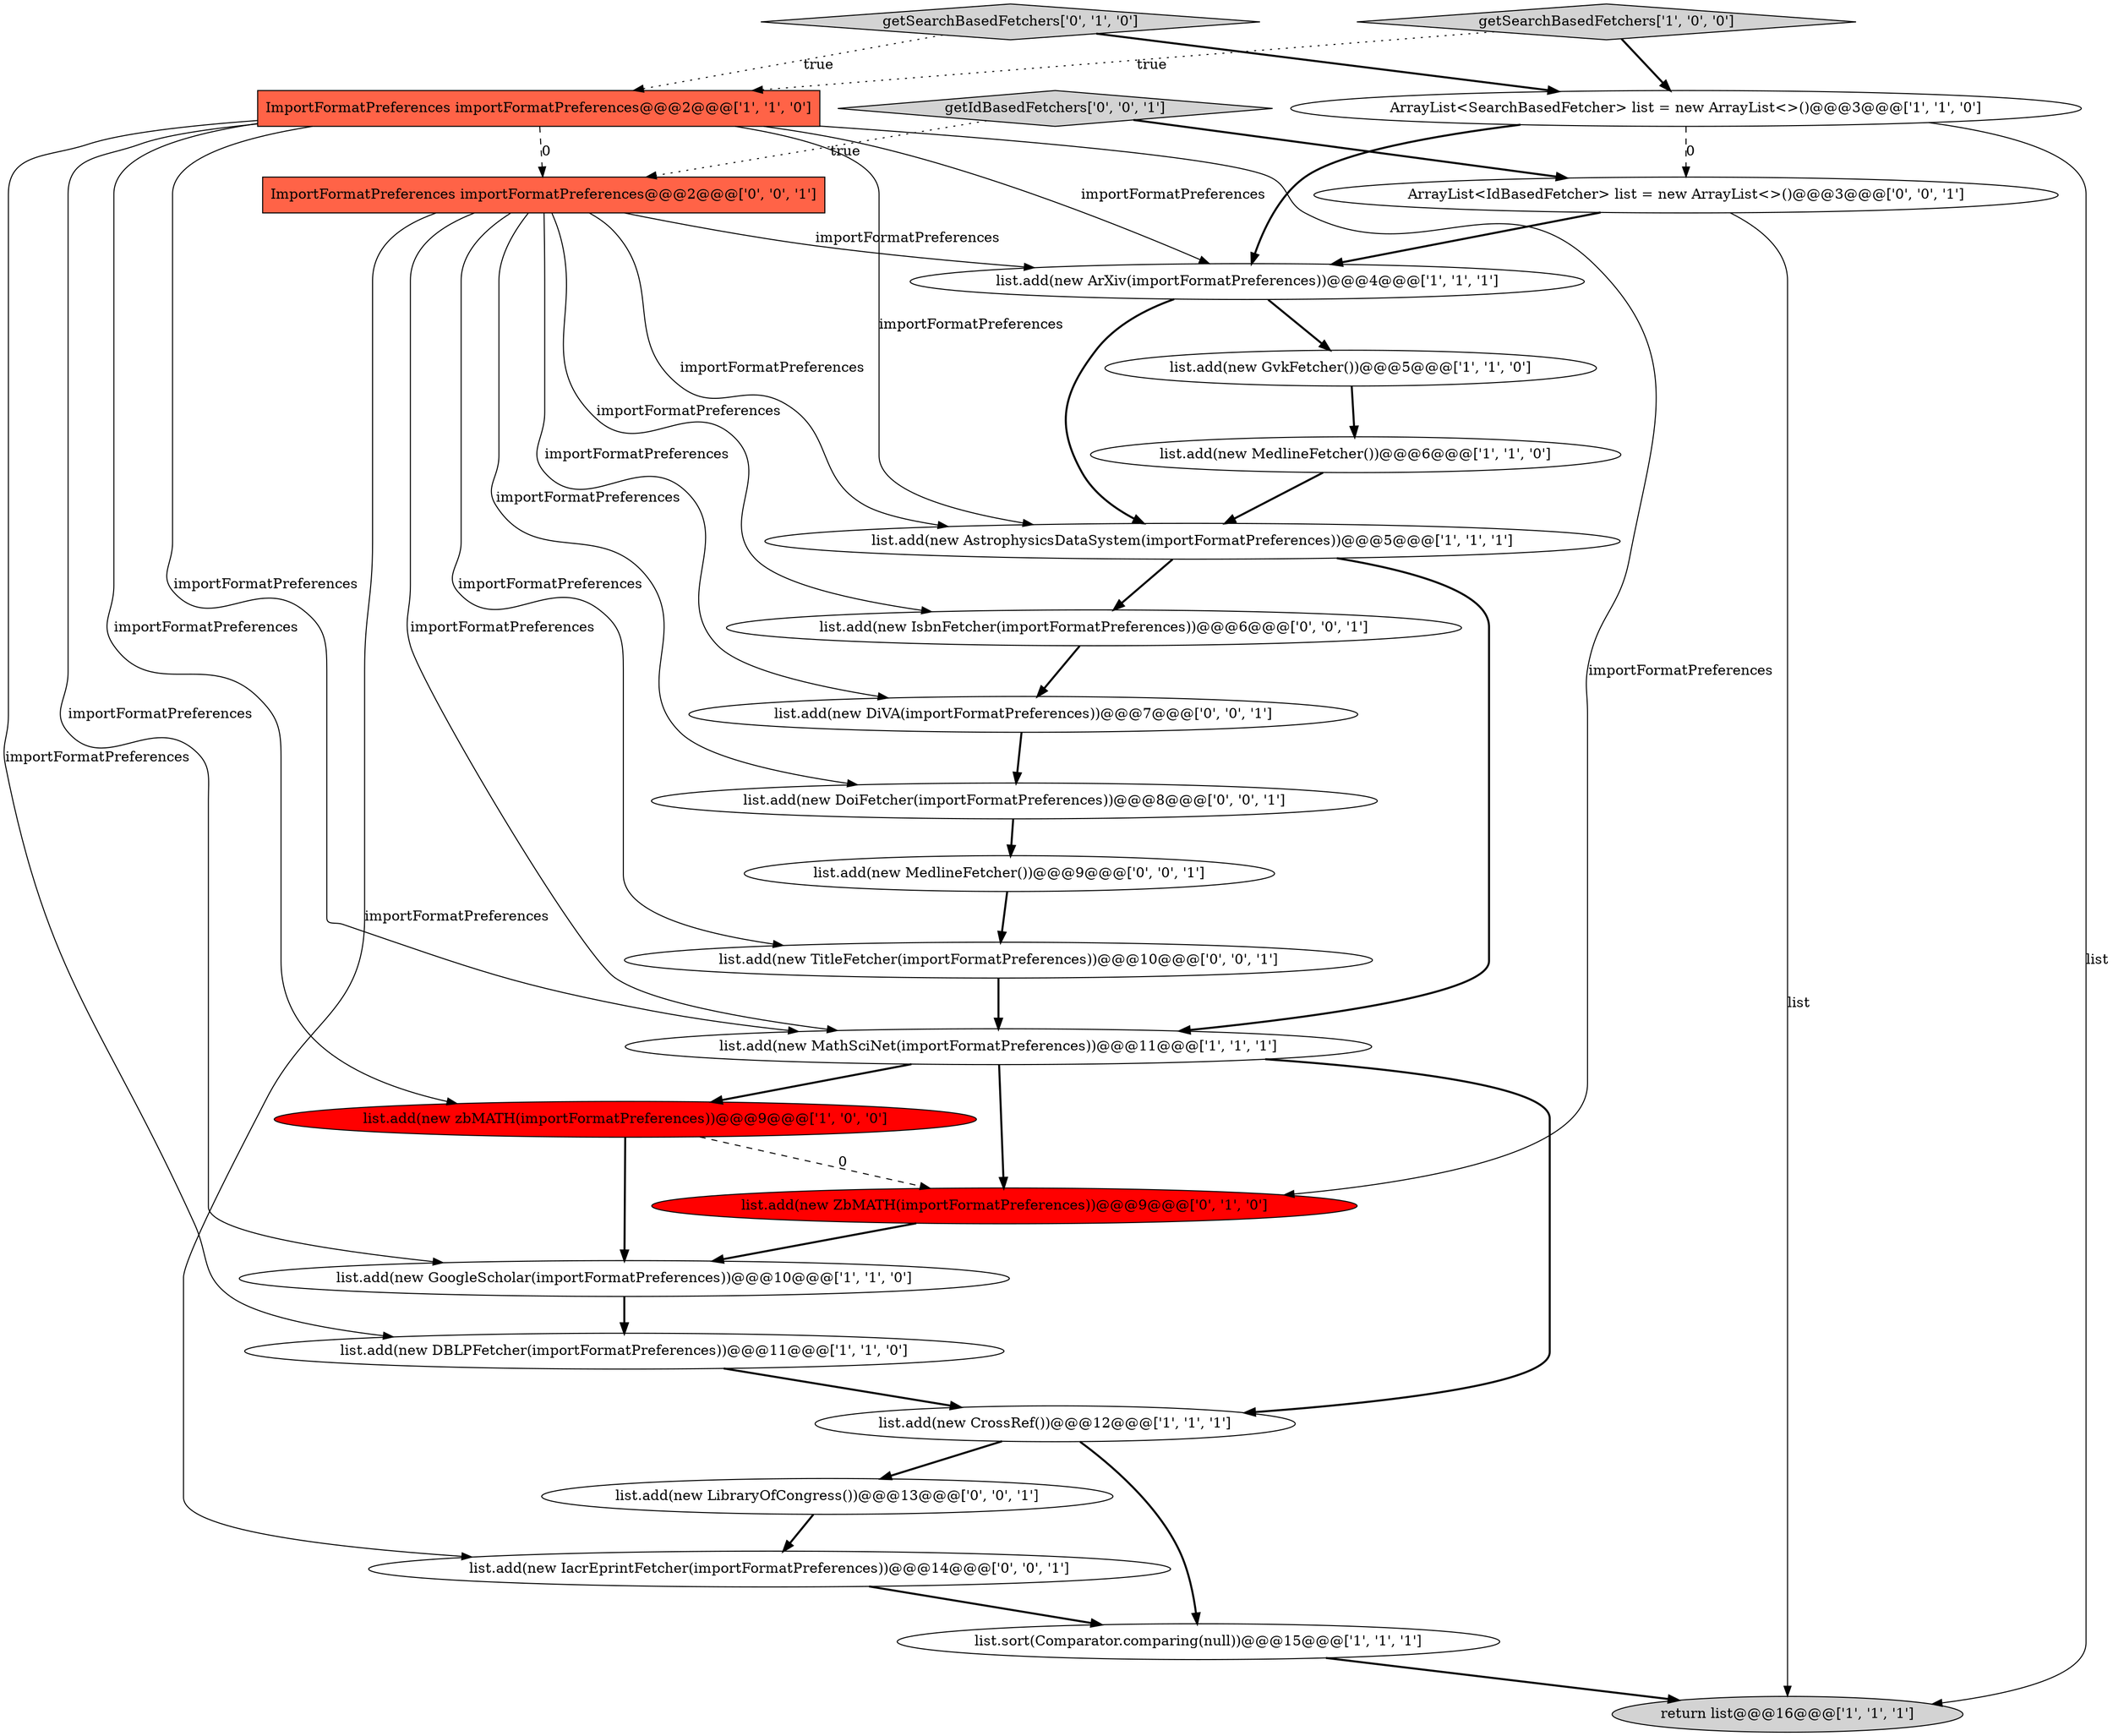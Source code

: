digraph {
22 [style = filled, label = "list.add(new TitleFetcher(importFormatPreferences))@@@10@@@['0', '0', '1']", fillcolor = white, shape = ellipse image = "AAA0AAABBB3BBB"];
14 [style = filled, label = "getSearchBasedFetchers['0', '1', '0']", fillcolor = lightgray, shape = diamond image = "AAA0AAABBB2BBB"];
0 [style = filled, label = "list.add(new DBLPFetcher(importFormatPreferences))@@@11@@@['1', '1', '0']", fillcolor = white, shape = ellipse image = "AAA0AAABBB1BBB"];
18 [style = filled, label = "list.add(new DiVA(importFormatPreferences))@@@7@@@['0', '0', '1']", fillcolor = white, shape = ellipse image = "AAA0AAABBB3BBB"];
17 [style = filled, label = "list.add(new DoiFetcher(importFormatPreferences))@@@8@@@['0', '0', '1']", fillcolor = white, shape = ellipse image = "AAA0AAABBB3BBB"];
19 [style = filled, label = "getIdBasedFetchers['0', '0', '1']", fillcolor = lightgray, shape = diamond image = "AAA0AAABBB3BBB"];
7 [style = filled, label = "list.add(new GvkFetcher())@@@5@@@['1', '1', '0']", fillcolor = white, shape = ellipse image = "AAA0AAABBB1BBB"];
15 [style = filled, label = "list.add(new ZbMATH(importFormatPreferences))@@@9@@@['0', '1', '0']", fillcolor = red, shape = ellipse image = "AAA1AAABBB2BBB"];
4 [style = filled, label = "list.add(new MathSciNet(importFormatPreferences))@@@11@@@['1', '1', '1']", fillcolor = white, shape = ellipse image = "AAA0AAABBB1BBB"];
2 [style = filled, label = "getSearchBasedFetchers['1', '0', '0']", fillcolor = lightgray, shape = diamond image = "AAA0AAABBB1BBB"];
11 [style = filled, label = "list.add(new zbMATH(importFormatPreferences))@@@9@@@['1', '0', '0']", fillcolor = red, shape = ellipse image = "AAA1AAABBB1BBB"];
1 [style = filled, label = "list.add(new AstrophysicsDataSystem(importFormatPreferences))@@@5@@@['1', '1', '1']", fillcolor = white, shape = ellipse image = "AAA0AAABBB1BBB"];
6 [style = filled, label = "list.add(new MedlineFetcher())@@@6@@@['1', '1', '0']", fillcolor = white, shape = ellipse image = "AAA0AAABBB1BBB"];
13 [style = filled, label = "ArrayList<SearchBasedFetcher> list = new ArrayList<>()@@@3@@@['1', '1', '0']", fillcolor = white, shape = ellipse image = "AAA0AAABBB1BBB"];
16 [style = filled, label = "list.add(new LibraryOfCongress())@@@13@@@['0', '0', '1']", fillcolor = white, shape = ellipse image = "AAA0AAABBB3BBB"];
24 [style = filled, label = "list.add(new MedlineFetcher())@@@9@@@['0', '0', '1']", fillcolor = white, shape = ellipse image = "AAA0AAABBB3BBB"];
9 [style = filled, label = "return list@@@16@@@['1', '1', '1']", fillcolor = lightgray, shape = ellipse image = "AAA0AAABBB1BBB"];
23 [style = filled, label = "list.add(new IacrEprintFetcher(importFormatPreferences))@@@14@@@['0', '0', '1']", fillcolor = white, shape = ellipse image = "AAA0AAABBB3BBB"];
5 [style = filled, label = "list.sort(Comparator.comparing(null))@@@15@@@['1', '1', '1']", fillcolor = white, shape = ellipse image = "AAA0AAABBB1BBB"];
25 [style = filled, label = "ArrayList<IdBasedFetcher> list = new ArrayList<>()@@@3@@@['0', '0', '1']", fillcolor = white, shape = ellipse image = "AAA0AAABBB3BBB"];
10 [style = filled, label = "list.add(new GoogleScholar(importFormatPreferences))@@@10@@@['1', '1', '0']", fillcolor = white, shape = ellipse image = "AAA0AAABBB1BBB"];
21 [style = filled, label = "ImportFormatPreferences importFormatPreferences@@@2@@@['0', '0', '1']", fillcolor = tomato, shape = box image = "AAA0AAABBB3BBB"];
3 [style = filled, label = "list.add(new ArXiv(importFormatPreferences))@@@4@@@['1', '1', '1']", fillcolor = white, shape = ellipse image = "AAA0AAABBB1BBB"];
8 [style = filled, label = "ImportFormatPreferences importFormatPreferences@@@2@@@['1', '1', '0']", fillcolor = tomato, shape = box image = "AAA0AAABBB1BBB"];
12 [style = filled, label = "list.add(new CrossRef())@@@12@@@['1', '1', '1']", fillcolor = white, shape = ellipse image = "AAA0AAABBB1BBB"];
20 [style = filled, label = "list.add(new IsbnFetcher(importFormatPreferences))@@@6@@@['0', '0', '1']", fillcolor = white, shape = ellipse image = "AAA0AAABBB3BBB"];
1->4 [style = bold, label=""];
15->10 [style = bold, label=""];
21->18 [style = solid, label="importFormatPreferences"];
12->5 [style = bold, label=""];
8->3 [style = solid, label="importFormatPreferences"];
8->15 [style = solid, label="importFormatPreferences"];
5->9 [style = bold, label=""];
3->1 [style = bold, label=""];
23->5 [style = bold, label=""];
11->15 [style = dashed, label="0"];
13->9 [style = solid, label="list"];
0->12 [style = bold, label=""];
4->15 [style = bold, label=""];
25->3 [style = bold, label=""];
18->17 [style = bold, label=""];
1->20 [style = bold, label=""];
21->3 [style = solid, label="importFormatPreferences"];
21->4 [style = solid, label="importFormatPreferences"];
8->1 [style = solid, label="importFormatPreferences"];
21->1 [style = solid, label="importFormatPreferences"];
12->16 [style = bold, label=""];
16->23 [style = bold, label=""];
19->21 [style = dotted, label="true"];
8->21 [style = dashed, label="0"];
13->25 [style = dashed, label="0"];
24->22 [style = bold, label=""];
21->17 [style = solid, label="importFormatPreferences"];
19->25 [style = bold, label=""];
21->23 [style = solid, label="importFormatPreferences"];
2->13 [style = bold, label=""];
22->4 [style = bold, label=""];
21->20 [style = solid, label="importFormatPreferences"];
20->18 [style = bold, label=""];
6->1 [style = bold, label=""];
17->24 [style = bold, label=""];
8->10 [style = solid, label="importFormatPreferences"];
13->3 [style = bold, label=""];
3->7 [style = bold, label=""];
11->10 [style = bold, label=""];
8->11 [style = solid, label="importFormatPreferences"];
10->0 [style = bold, label=""];
7->6 [style = bold, label=""];
14->8 [style = dotted, label="true"];
25->9 [style = solid, label="list"];
4->12 [style = bold, label=""];
14->13 [style = bold, label=""];
4->11 [style = bold, label=""];
8->0 [style = solid, label="importFormatPreferences"];
8->4 [style = solid, label="importFormatPreferences"];
2->8 [style = dotted, label="true"];
21->22 [style = solid, label="importFormatPreferences"];
}
